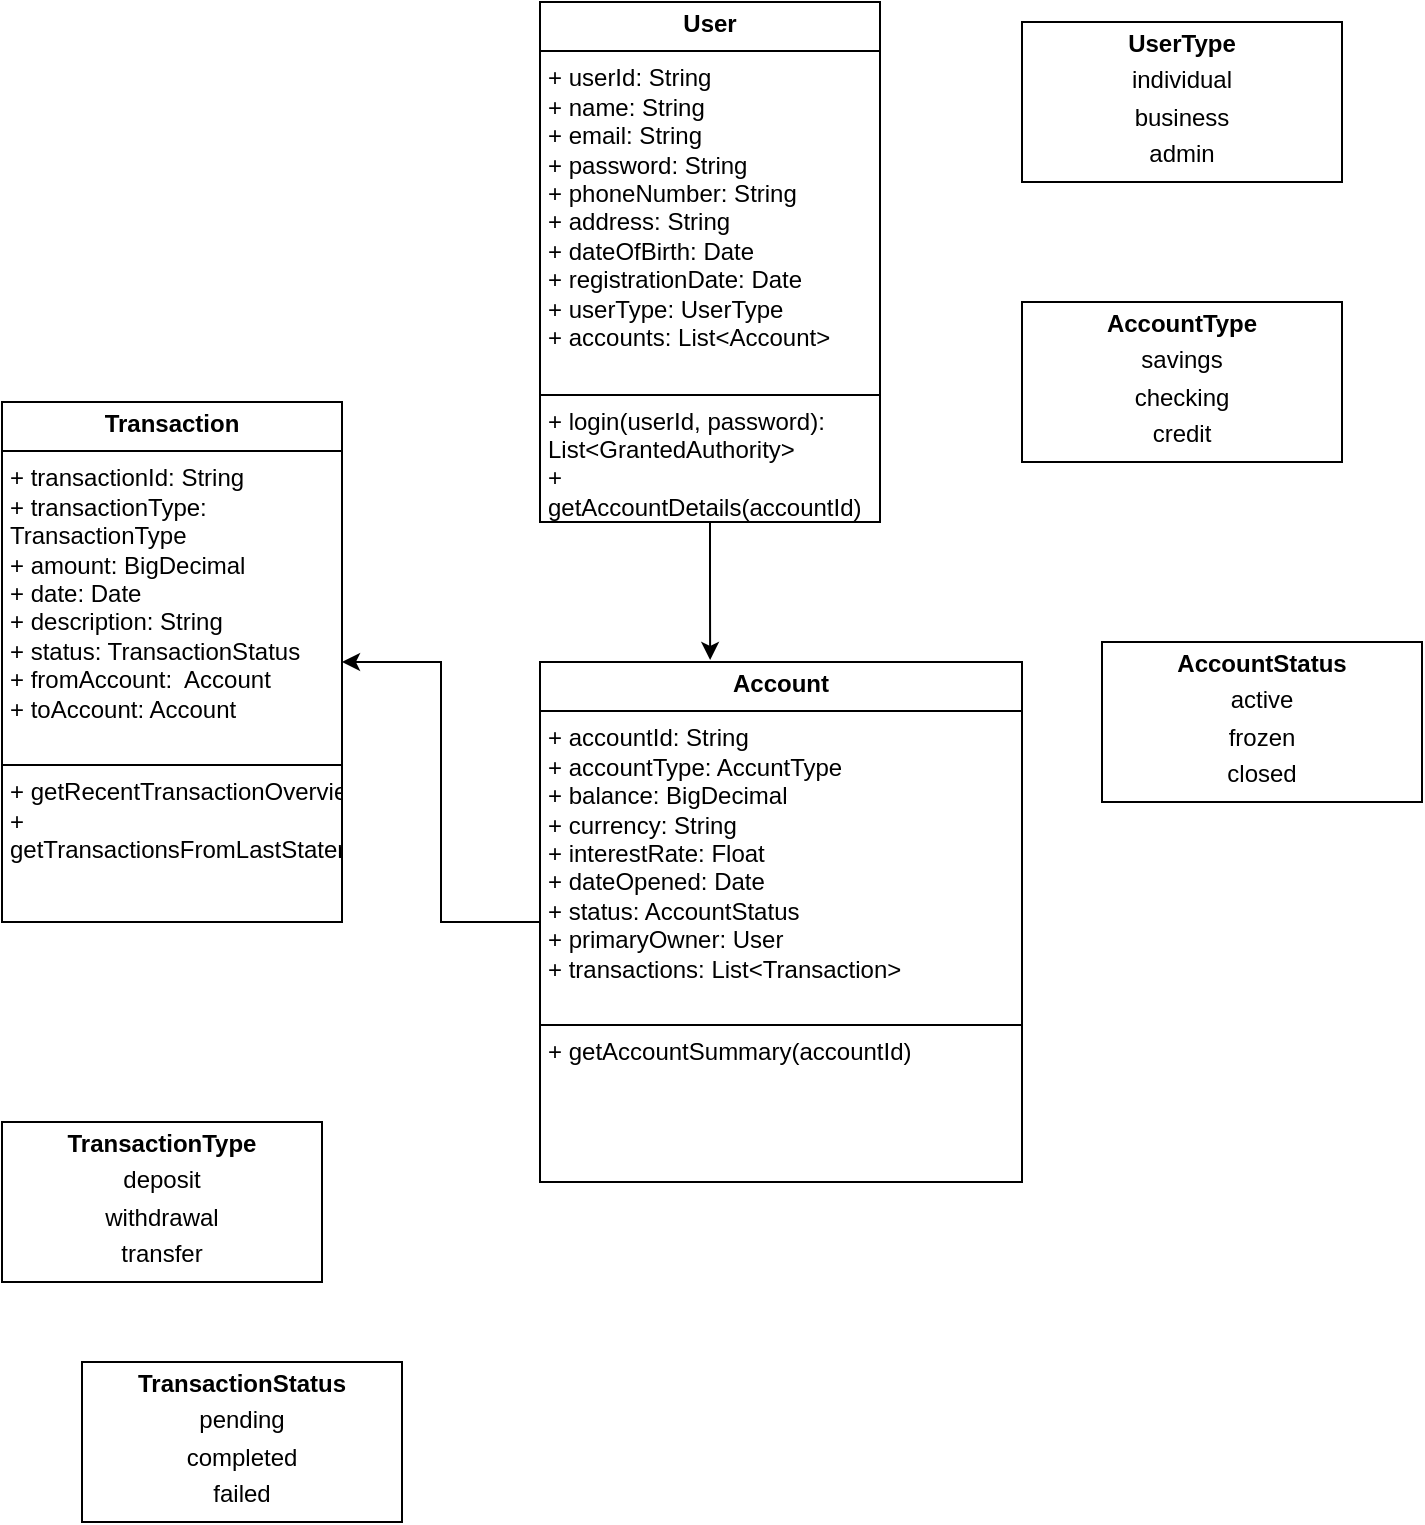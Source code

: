<mxfile version="24.7.13">
  <diagram id="C5RBs43oDa-KdzZeNtuy" name="Page-1">
    <mxGraphModel dx="1434" dy="738" grid="1" gridSize="10" guides="1" tooltips="1" connect="1" arrows="1" fold="1" page="1" pageScale="1" pageWidth="827" pageHeight="1169" math="0" shadow="0">
      <root>
        <mxCell id="WIyWlLk6GJQsqaUBKTNV-0" />
        <mxCell id="WIyWlLk6GJQsqaUBKTNV-1" parent="WIyWlLk6GJQsqaUBKTNV-0" />
        <mxCell id="r3PhP_9N8p3C9Q3w3QP0-2" value="&lt;p style=&quot;margin:0px;margin-top:4px;text-align:center;&quot;&gt;&lt;b&gt;User&lt;/b&gt;&lt;/p&gt;&lt;hr size=&quot;1&quot; style=&quot;border-style:solid;&quot;&gt;&lt;p style=&quot;margin:0px;margin-left:4px;&quot;&gt;+ userId: String&lt;/p&gt;&lt;p style=&quot;margin:0px;margin-left:4px;&quot;&gt;+ name: String&lt;/p&gt;&lt;p style=&quot;margin:0px;margin-left:4px;&quot;&gt;+ email: String&lt;/p&gt;&lt;p style=&quot;margin:0px;margin-left:4px;&quot;&gt;+ password: String&lt;/p&gt;&lt;p style=&quot;margin:0px;margin-left:4px;&quot;&gt;+ phoneNumber: String&lt;/p&gt;&lt;p style=&quot;margin:0px;margin-left:4px;&quot;&gt;+ address: String&lt;/p&gt;&lt;p style=&quot;margin:0px;margin-left:4px;&quot;&gt;+ dateOfBirth: Date&lt;/p&gt;&lt;p style=&quot;margin:0px;margin-left:4px;&quot;&gt;+ registrationDate: Date&lt;/p&gt;&lt;p style=&quot;margin:0px;margin-left:4px;&quot;&gt;+ userType: UserType&lt;/p&gt;&lt;p style=&quot;margin:0px;margin-left:4px;&quot;&gt;+ accounts: List&amp;lt;Account&amp;gt;&lt;/p&gt;&lt;p style=&quot;margin:0px;margin-left:4px;&quot;&gt;&lt;br&gt;&lt;/p&gt;&lt;hr size=&quot;1&quot; style=&quot;border-style:solid;&quot;&gt;&lt;p style=&quot;margin:0px;margin-left:4px;&quot;&gt;+ login(userId, password): List&amp;lt;GrantedAuthority&amp;gt;&lt;/p&gt;&lt;p style=&quot;margin:0px;margin-left:4px;&quot;&gt;+ getAccountDetails(accountId)&lt;/p&gt;" style="verticalAlign=top;align=left;overflow=fill;html=1;whiteSpace=wrap;" vertex="1" parent="WIyWlLk6GJQsqaUBKTNV-1">
          <mxGeometry x="329" y="330" width="170" height="260" as="geometry" />
        </mxCell>
        <mxCell id="r3PhP_9N8p3C9Q3w3QP0-3" value="&lt;p style=&quot;margin:0px;margin-top:4px;text-align:center;&quot;&gt;&lt;b&gt;UserType&lt;/b&gt;&lt;/p&gt;&lt;p style=&quot;margin:0px;margin-top:4px;text-align:center;&quot;&gt;individual&lt;/p&gt;&lt;p style=&quot;margin:0px;margin-top:4px;text-align:center;&quot;&gt;business&lt;/p&gt;&lt;p style=&quot;margin:0px;margin-top:4px;text-align:center;&quot;&gt;admin&lt;/p&gt;&lt;p style=&quot;margin:0px;margin-top:4px;text-align:center;&quot;&gt;&lt;br&gt;&lt;/p&gt;" style="verticalAlign=top;align=left;overflow=fill;html=1;whiteSpace=wrap;" vertex="1" parent="WIyWlLk6GJQsqaUBKTNV-1">
          <mxGeometry x="570" y="340" width="160" height="80" as="geometry" />
        </mxCell>
        <mxCell id="r3PhP_9N8p3C9Q3w3QP0-16" style="edgeStyle=orthogonalEdgeStyle;rounded=0;orthogonalLoop=1;jettySize=auto;html=1;entryX=1;entryY=0.5;entryDx=0;entryDy=0;" edge="1" parent="WIyWlLk6GJQsqaUBKTNV-1" source="r3PhP_9N8p3C9Q3w3QP0-8" target="r3PhP_9N8p3C9Q3w3QP0-12">
          <mxGeometry relative="1" as="geometry" />
        </mxCell>
        <mxCell id="r3PhP_9N8p3C9Q3w3QP0-8" value="&lt;p style=&quot;margin:0px;margin-top:4px;text-align:center;&quot;&gt;&lt;b&gt;Account&lt;/b&gt;&lt;/p&gt;&lt;hr size=&quot;1&quot; style=&quot;border-style:solid;&quot;&gt;&lt;p style=&quot;margin:0px;margin-left:4px;&quot;&gt;+ accountId: String&lt;/p&gt;&lt;p style=&quot;margin:0px;margin-left:4px;&quot;&gt;+ accountType: AccuntType&lt;/p&gt;&lt;p style=&quot;margin:0px;margin-left:4px;&quot;&gt;+ balance: BigDecimal&lt;/p&gt;&lt;p style=&quot;margin:0px;margin-left:4px;&quot;&gt;+ currency: String&lt;/p&gt;&lt;p style=&quot;margin:0px;margin-left:4px;&quot;&gt;+ interestRate: Float&lt;/p&gt;&lt;p style=&quot;margin:0px;margin-left:4px;&quot;&gt;&lt;span style=&quot;background-color: initial;&quot;&gt;+ dateOpened: Date&lt;/span&gt;&lt;/p&gt;&lt;p style=&quot;margin:0px;margin-left:4px;&quot;&gt;+ status: AccountStatus&lt;/p&gt;&lt;p style=&quot;margin:0px;margin-left:4px;&quot;&gt;+ primaryOwner: User&lt;/p&gt;&lt;p style=&quot;margin:0px;margin-left:4px;&quot;&gt;+ transactions: List&amp;lt;Transaction&amp;gt;&lt;/p&gt;&lt;p style=&quot;margin:0px;margin-left:4px;&quot;&gt;&lt;br&gt;&lt;/p&gt;&lt;hr size=&quot;1&quot; style=&quot;border-style:solid;&quot;&gt;&lt;p style=&quot;margin:0px;margin-left:4px;&quot;&gt;+&amp;nbsp;&lt;span style=&quot;background-color: initial;&quot;&gt;getAccountSummary&lt;/span&gt;&lt;span style=&quot;background-color: initial;&quot;&gt;(accountId)&lt;/span&gt;&lt;/p&gt;&lt;p style=&quot;margin:0px;margin-left:4px;&quot;&gt;&lt;br&gt;&lt;/p&gt;" style="verticalAlign=top;align=left;overflow=fill;html=1;whiteSpace=wrap;" vertex="1" parent="WIyWlLk6GJQsqaUBKTNV-1">
          <mxGeometry x="329" y="660" width="241" height="260" as="geometry" />
        </mxCell>
        <mxCell id="r3PhP_9N8p3C9Q3w3QP0-9" value="&lt;p style=&quot;margin:0px;margin-top:4px;text-align:center;&quot;&gt;&lt;b&gt;AccountType&lt;/b&gt;&lt;/p&gt;&lt;p style=&quot;margin:0px;margin-top:4px;text-align:center;&quot;&gt;savings&lt;/p&gt;&lt;p style=&quot;margin:0px;margin-top:4px;text-align:center;&quot;&gt;checking&lt;/p&gt;&lt;p style=&quot;margin:0px;margin-top:4px;text-align:center;&quot;&gt;credit&lt;/p&gt;&lt;p style=&quot;margin:0px;margin-top:4px;text-align:center;&quot;&gt;&lt;br&gt;&lt;/p&gt;&lt;p style=&quot;margin:0px;margin-top:4px;text-align:center;&quot;&gt;&lt;br&gt;&lt;/p&gt;" style="verticalAlign=top;align=left;overflow=fill;html=1;whiteSpace=wrap;" vertex="1" parent="WIyWlLk6GJQsqaUBKTNV-1">
          <mxGeometry x="570" y="480" width="160" height="80" as="geometry" />
        </mxCell>
        <mxCell id="r3PhP_9N8p3C9Q3w3QP0-10" value="&lt;p style=&quot;margin:0px;margin-top:4px;text-align:center;&quot;&gt;&lt;b&gt;AccountStatus&lt;/b&gt;&lt;/p&gt;&lt;p style=&quot;margin:0px;margin-top:4px;text-align:center;&quot;&gt;active&lt;/p&gt;&lt;p style=&quot;margin:0px;margin-top:4px;text-align:center;&quot;&gt;frozen&lt;/p&gt;&lt;p style=&quot;margin:0px;margin-top:4px;text-align:center;&quot;&gt;closed&lt;/p&gt;&lt;p style=&quot;margin:0px;margin-top:4px;text-align:center;&quot;&gt;&lt;b&gt;&lt;br&gt;&lt;/b&gt;&lt;/p&gt;&lt;p style=&quot;margin:0px;margin-top:4px;text-align:center;&quot;&gt;&lt;b&gt;&lt;br&gt;&lt;/b&gt;&lt;/p&gt;" style="verticalAlign=top;align=left;overflow=fill;html=1;whiteSpace=wrap;" vertex="1" parent="WIyWlLk6GJQsqaUBKTNV-1">
          <mxGeometry x="610" y="650" width="160" height="80" as="geometry" />
        </mxCell>
        <mxCell id="r3PhP_9N8p3C9Q3w3QP0-12" value="&lt;p style=&quot;margin:0px;margin-top:4px;text-align:center;&quot;&gt;&lt;b&gt;Transaction&lt;/b&gt;&lt;/p&gt;&lt;hr size=&quot;1&quot; style=&quot;border-style:solid;&quot;&gt;&lt;p style=&quot;margin:0px;margin-left:4px;&quot;&gt;+ transactionId: String&lt;/p&gt;&lt;p style=&quot;margin:0px;margin-left:4px;&quot;&gt;+ transactionType: TransactionType&lt;/p&gt;&lt;p style=&quot;margin:0px;margin-left:4px;&quot;&gt;+ amount: BigDecimal&lt;/p&gt;&lt;p style=&quot;margin:0px;margin-left:4px;&quot;&gt;+ date: Date&lt;/p&gt;&lt;p style=&quot;margin:0px;margin-left:4px;&quot;&gt;+ description: String&lt;/p&gt;&lt;p style=&quot;margin:0px;margin-left:4px;&quot;&gt;+ status: TransactionStatus&lt;/p&gt;&lt;p style=&quot;margin:0px;margin-left:4px;&quot;&gt;+ fromAccount:&amp;nbsp; Account&lt;/p&gt;&lt;p style=&quot;margin:0px;margin-left:4px;&quot;&gt;+ toAccount: Account&lt;/p&gt;&lt;p style=&quot;margin:0px;margin-left:4px;&quot;&gt;&lt;br&gt;&lt;/p&gt;&lt;hr size=&quot;1&quot; style=&quot;border-style:solid;&quot;&gt;&lt;p style=&quot;margin: 0px 0px 0px 4px;&quot;&gt;+&amp;nbsp;&lt;span style=&quot;background-color: initial;&quot;&gt;getRecentTransactionOverview&lt;/span&gt;&lt;span style=&quot;background-color: initial;&quot;&gt;(accountId)&lt;/span&gt;&lt;/p&gt;&lt;p style=&quot;margin: 0px 0px 0px 4px;&quot;&gt;&lt;span style=&quot;background-color: initial;&quot;&gt;+ getTransactionsFromLastStatement(accountId)&lt;/span&gt;&lt;/p&gt;" style="verticalAlign=top;align=left;overflow=fill;html=1;whiteSpace=wrap;" vertex="1" parent="WIyWlLk6GJQsqaUBKTNV-1">
          <mxGeometry x="60" y="530" width="170" height="260" as="geometry" />
        </mxCell>
        <mxCell id="r3PhP_9N8p3C9Q3w3QP0-13" value="&lt;p style=&quot;margin:0px;margin-top:4px;text-align:center;&quot;&gt;&lt;b&gt;TransactionType&lt;/b&gt;&lt;/p&gt;&lt;p style=&quot;margin:0px;margin-top:4px;text-align:center;&quot;&gt;deposit&lt;/p&gt;&lt;p style=&quot;margin:0px;margin-top:4px;text-align:center;&quot;&gt;withdrawal&lt;/p&gt;&lt;p style=&quot;margin:0px;margin-top:4px;text-align:center;&quot;&gt;transfer&lt;/p&gt;&lt;p style=&quot;margin:0px;margin-top:4px;text-align:center;&quot;&gt;&lt;b&gt;&lt;br&gt;&lt;/b&gt;&lt;/p&gt;&lt;p style=&quot;margin:0px;margin-top:4px;text-align:center;&quot;&gt;&lt;b&gt;&lt;br&gt;&lt;/b&gt;&lt;/p&gt;" style="verticalAlign=top;align=left;overflow=fill;html=1;whiteSpace=wrap;" vertex="1" parent="WIyWlLk6GJQsqaUBKTNV-1">
          <mxGeometry x="60" y="890" width="160" height="80" as="geometry" />
        </mxCell>
        <mxCell id="r3PhP_9N8p3C9Q3w3QP0-14" value="&lt;p style=&quot;margin:0px;margin-top:4px;text-align:center;&quot;&gt;&lt;b&gt;TransactionStatus&lt;/b&gt;&lt;/p&gt;&lt;p style=&quot;margin:0px;margin-top:4px;text-align:center;&quot;&gt;pending&lt;/p&gt;&lt;p style=&quot;margin:0px;margin-top:4px;text-align:center;&quot;&gt;completed&lt;/p&gt;&lt;p style=&quot;margin:0px;margin-top:4px;text-align:center;&quot;&gt;failed&lt;/p&gt;&lt;p style=&quot;margin:0px;margin-top:4px;text-align:center;&quot;&gt;&lt;b&gt;&lt;br&gt;&lt;/b&gt;&lt;/p&gt;&lt;p style=&quot;margin:0px;margin-top:4px;text-align:center;&quot;&gt;&lt;b&gt;&lt;br&gt;&lt;/b&gt;&lt;/p&gt;" style="verticalAlign=top;align=left;overflow=fill;html=1;whiteSpace=wrap;" vertex="1" parent="WIyWlLk6GJQsqaUBKTNV-1">
          <mxGeometry x="100" y="1010" width="160" height="80" as="geometry" />
        </mxCell>
        <mxCell id="r3PhP_9N8p3C9Q3w3QP0-15" style="edgeStyle=orthogonalEdgeStyle;rounded=0;orthogonalLoop=1;jettySize=auto;html=1;entryX=0.353;entryY=-0.004;entryDx=0;entryDy=0;entryPerimeter=0;" edge="1" parent="WIyWlLk6GJQsqaUBKTNV-1" source="r3PhP_9N8p3C9Q3w3QP0-2" target="r3PhP_9N8p3C9Q3w3QP0-8">
          <mxGeometry relative="1" as="geometry" />
        </mxCell>
      </root>
    </mxGraphModel>
  </diagram>
</mxfile>
